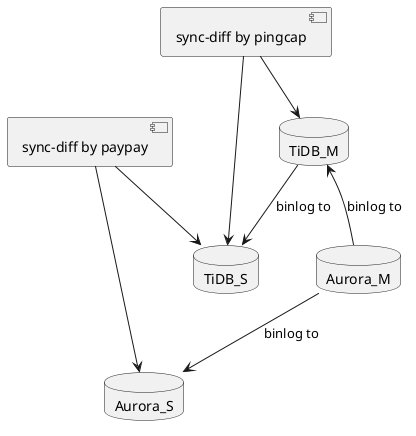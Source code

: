 @startuml

database Aurora_M
database Aurora_S
database TiDB_M
database TiDB_S

TiDB_M <-- Aurora_M: binlog to
Aurora_M --> Aurora_S : binlog to
TiDB_M --> TiDB_S: binlog to

[sync-diff by pingcap] as sdp
[sync-diff by paypay] as sd

sd --> Aurora_S
sd --> TiDB_S

sdp --> TiDB_M
sdp --> TiDB_S


@enduml


@startuml

database Aurora_M
database Aurora_S
database TiDB_M

TiDB_M <-- Aurora_M: binlog to
Aurora_M --> Aurora_S : binlog to

[sync-diff] as sd

sd --> Aurora_S
sd --> TiDB_M


@enduml


@startuml

database Aurora_M
database Aurora_S
database TiDB_M
database Wallet

[cross domain checker] as dc
[sync-diff] as sd
[payment] as pay

pay --> Aurora_M
TiDB_M <-- Aurora_M: binlog to
Aurora_M --> Aurora_S : existing binlog to

dc --> TiDB_M
dc --> Wallet

sd --> TiDB_M
sd --> Aurora_S

@enduml


@startuml

component [Pre-prod] {
database TiDB
queue "saved mysql traffic" as traffic 
[sync-diff] as sd
database Aurora_V
[cross domain checking] as cd
}

component [PROD] {
[payment] as srv
database wallet_s
}


srv --> traffic
traffic --> Aurora_V
traffic --> TiDB

sd --> TiDB

sd --> Aurora_V
@enduml

@startuml

component [PROD]{
database Aurora_M
database Aurora_S
database TiDB_M
database TiDB_S
component Payment
database Wallet
}

component [PRE-PROD]{

queue ReplayProxy as rp
database TiDB_V
[cross domain checker] as dc
[sync-diff] as sd
}


TiDB_M <-- Aurora_M: binlog to
TiDB_M --> TiDB_S: binlog to
Aurora_M --> Aurora_S : existing binlog to
Aurora_S -> Daas: exisiting pipeline to
Payment --> rp
rp --> Aurora_M: RW
rp --> TiDB_V: RW

dc --> TiDB_V
dc --> Wallet

sd --> TiDB_V
sd --> Aurora_S

@enduml


@startuml

database RDS {
    [topup]
    [others]
}
database TiDB {
    "topup" as [T-topup]
    "others" as [T-others]
}


request --> [payment]
component [payment] {
    component [sharding-proxy]
}
[sharding-proxy] --> [T-others]
[sharding-proxy] --> [T-topup]

[T-topup] --> [topup]: replication
[T-others] --> [others]: replication

@enduml
@startuml
database "aurora" {
  [payment_p2p]
  [subpayment_p2p]
  [tranfer_p2p]
  [payment_other]
  [subpayment_other]
  [payment_acq]
  [subpayment_acq]
  [payment_topup]
  [subpayment_topup]
  [other tables....]
}
database tidb
aurora --> tidb: binlog all tables
@enduml


@startuml
database TiDB_M
database TiDB_S
database Aurora_M
database Aurora_S
database Wallet_S

TiDB_M --> Aurora_M: binlog to
TiDB_M --> TiDB_S: binlog to
Aurora_M --> Aurora_S : existing binlog to
Aurora_S -> Daas: exisiting pipeline to
[Payment] --> TiDB_M: RW
[Domain checker] --> Wallet_S: R
[Domain checker] --> TiDB_M: RW
@enduml

database Wallet_S
[DB checker] --> Aurora_S: R
[DB checker] --> TiDB_M: RW
[Domain checker] --> TiDB_M: RW
[Domain checker] --> Wallet_S: R
[Verifier] --> TiDB_V: RW
[Verifier] --> Wallet_S: R
[Verifier] --> Aurora_S: R



@startuml
database TiDB
database Aurora_M as RDS
database Aurora_S as Slave
component [cashier] as C {
    [proxy]
}
component [NPS] as P
queue kafka
[/pay] -> C
proxy --> [OPS]: 99% /pay
proxy --> P: 1% /pay
[OPS] -> RDS
P --> TiDB
TiDB --> RDS: binlog
[other APIs] --> [NRS]
kafka --> [NRS]
[NRS] -> RDS
[NRS] -> TiDB
RDS -> Slave: existing binlog
Slave -> [DaaS]: existing pipeline
@enduml

@startuml
database TiDB_M
database TiDB_S
database Aurora_M
database Aurora_S

TiDB_M --> Aurora_M: binlog
TiDB_M -> TiDB_S: binlog
Aurora_M -> Aurora_S : existing binlog
Aurora_S -> Daas: exisiting pipeline

[Payment] -> TiDB_M
@enduml



@startuml
skinparam component {
	backgroundColor<<done>> Green
	backgroundColor<<doing>> Yellow
	backgroundColor<<explore>> Blue
}

[Java] --> [Spring]
[Network] --> [RDS]
[Network] --> [Redis]
[RDS] --> [Spring]
[Java] --> [Kafka]
[Network] --> [Kafka]
@enduml
